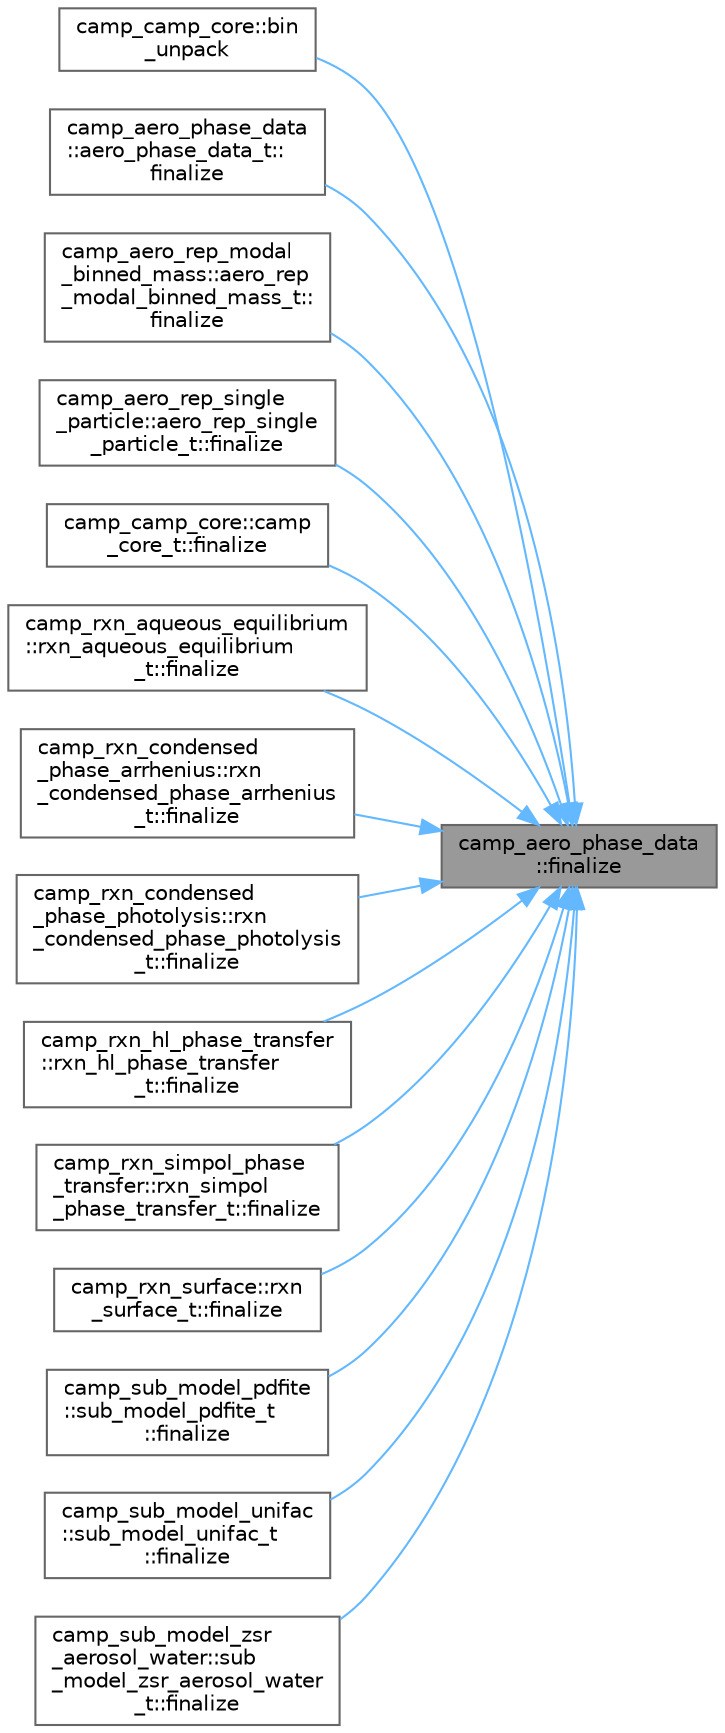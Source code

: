 digraph "camp_aero_phase_data::finalize"
{
 // LATEX_PDF_SIZE
  bgcolor="transparent";
  edge [fontname=Helvetica,fontsize=10,labelfontname=Helvetica,labelfontsize=10];
  node [fontname=Helvetica,fontsize=10,shape=box,height=0.2,width=0.4];
  rankdir="RL";
  Node1 [label="camp_aero_phase_data\l::finalize",height=0.2,width=0.4,color="gray40", fillcolor="grey60", style="filled", fontcolor="black",tooltip="Finalize the aerosol phase data."];
  Node1 -> Node2 [dir="back",color="steelblue1",style="solid"];
  Node2 [label="camp_camp_core::bin\l_unpack",height=0.2,width=0.4,color="grey40", fillcolor="white", style="filled",URL="$namespacecamp__camp__core.html#a672a6ddc1f764207c4b6aa80b72ea203",tooltip="Unpack the given value from the buffer, advancing position."];
  Node1 -> Node3 [dir="back",color="steelblue1",style="solid"];
  Node3 [label="camp_aero_phase_data\l::aero_phase_data_t::\lfinalize",height=0.2,width=0.4,color="grey40", fillcolor="white", style="filled",URL="$structcamp__aero__phase__data_1_1aero__phase__data__t.html#a8f7c60df17083ac8a79867eead583e97",tooltip="Finalize the aerosol phase data."];
  Node1 -> Node4 [dir="back",color="steelblue1",style="solid"];
  Node4 [label="camp_aero_rep_modal\l_binned_mass::aero_rep\l_modal_binned_mass_t::\lfinalize",height=0.2,width=0.4,color="grey40", fillcolor="white", style="filled",URL="$structcamp__aero__rep__modal__binned__mass_1_1aero__rep__modal__binned__mass__t.html#ad7294b462a4dead5dd6060d95da5a7ea",tooltip="Finalize the aerosol representation."];
  Node1 -> Node5 [dir="back",color="steelblue1",style="solid"];
  Node5 [label="camp_aero_rep_single\l_particle::aero_rep_single\l_particle_t::finalize",height=0.2,width=0.4,color="grey40", fillcolor="white", style="filled",URL="$structcamp__aero__rep__single__particle_1_1aero__rep__single__particle__t.html#abe6107d0395ce71134a68b6acf36fab8",tooltip="Finalize the aerosol representation."];
  Node1 -> Node6 [dir="back",color="steelblue1",style="solid"];
  Node6 [label="camp_camp_core::camp\l_core_t::finalize",height=0.2,width=0.4,color="grey40", fillcolor="white", style="filled",URL="$structcamp__camp__core_1_1camp__core__t.html#ad603edad777f5f9a0292ddd5e13fc971",tooltip="Finalize the core."];
  Node1 -> Node7 [dir="back",color="steelblue1",style="solid"];
  Node7 [label="camp_rxn_aqueous_equilibrium\l::rxn_aqueous_equilibrium\l_t::finalize",height=0.2,width=0.4,color="grey40", fillcolor="white", style="filled",URL="$structcamp__rxn__aqueous__equilibrium_1_1rxn__aqueous__equilibrium__t.html#a9012c17ddb42118f5b34c33d69aac15a",tooltip="Finalize the reaction."];
  Node1 -> Node8 [dir="back",color="steelblue1",style="solid"];
  Node8 [label="camp_rxn_condensed\l_phase_arrhenius::rxn\l_condensed_phase_arrhenius\l_t::finalize",height=0.2,width=0.4,color="grey40", fillcolor="white", style="filled",URL="$structcamp__rxn__condensed__phase__arrhenius_1_1rxn__condensed__phase__arrhenius__t.html#af13c4fb0c0c2868d445bc4f616979704",tooltip="Finalize the reaction."];
  Node1 -> Node9 [dir="back",color="steelblue1",style="solid"];
  Node9 [label="camp_rxn_condensed\l_phase_photolysis::rxn\l_condensed_phase_photolysis\l_t::finalize",height=0.2,width=0.4,color="grey40", fillcolor="white", style="filled",URL="$structcamp__rxn__condensed__phase__photolysis_1_1rxn__condensed__phase__photolysis__t.html#abfbf37cc145732cbaaad39059170fe79",tooltip="Finalize the reaction."];
  Node1 -> Node10 [dir="back",color="steelblue1",style="solid"];
  Node10 [label="camp_rxn_hl_phase_transfer\l::rxn_hl_phase_transfer\l_t::finalize",height=0.2,width=0.4,color="grey40", fillcolor="white", style="filled",URL="$structcamp__rxn__hl__phase__transfer_1_1rxn__hl__phase__transfer__t.html#ac17e19f875db180d3b306806ca952874",tooltip="Finalize the reaction."];
  Node1 -> Node11 [dir="back",color="steelblue1",style="solid"];
  Node11 [label="camp_rxn_simpol_phase\l_transfer::rxn_simpol\l_phase_transfer_t::finalize",height=0.2,width=0.4,color="grey40", fillcolor="white", style="filled",URL="$structcamp__rxn__simpol__phase__transfer_1_1rxn__simpol__phase__transfer__t.html#acb72b63f8e216ac7fa0bf6d25771dfd5",tooltip="Finalize the reaction."];
  Node1 -> Node12 [dir="back",color="steelblue1",style="solid"];
  Node12 [label="camp_rxn_surface::rxn\l_surface_t::finalize",height=0.2,width=0.4,color="grey40", fillcolor="white", style="filled",URL="$structcamp__rxn__surface_1_1rxn__surface__t.html#a6c486155238136facda8abb85060a0e4",tooltip="Finalize the reaction."];
  Node1 -> Node13 [dir="back",color="steelblue1",style="solid"];
  Node13 [label="camp_sub_model_pdfite\l::sub_model_pdfite_t\l::finalize",height=0.2,width=0.4,color="grey40", fillcolor="white", style="filled",URL="$structcamp__sub__model__pdfite_1_1sub__model__pdfite__t.html#acbcb0f0c5f5904cdc704f6e3c8dc7af0",tooltip="Finalize the reaction."];
  Node1 -> Node14 [dir="back",color="steelblue1",style="solid"];
  Node14 [label="camp_sub_model_unifac\l::sub_model_unifac_t\l::finalize",height=0.2,width=0.4,color="grey40", fillcolor="white", style="filled",URL="$structcamp__sub__model__unifac_1_1sub__model__unifac__t.html#a0711981e502c7c2c932096855d91006d",tooltip="Finalize the sub-model."];
  Node1 -> Node15 [dir="back",color="steelblue1",style="solid"];
  Node15 [label="camp_sub_model_zsr\l_aerosol_water::sub\l_model_zsr_aerosol_water\l_t::finalize",height=0.2,width=0.4,color="grey40", fillcolor="white", style="filled",URL="$structcamp__sub__model__zsr__aerosol__water_1_1sub__model__zsr__aerosol__water__t.html#ac7a874d30347fcbc5bdcdac143f3a8d2",tooltip="Finalize."];
}
